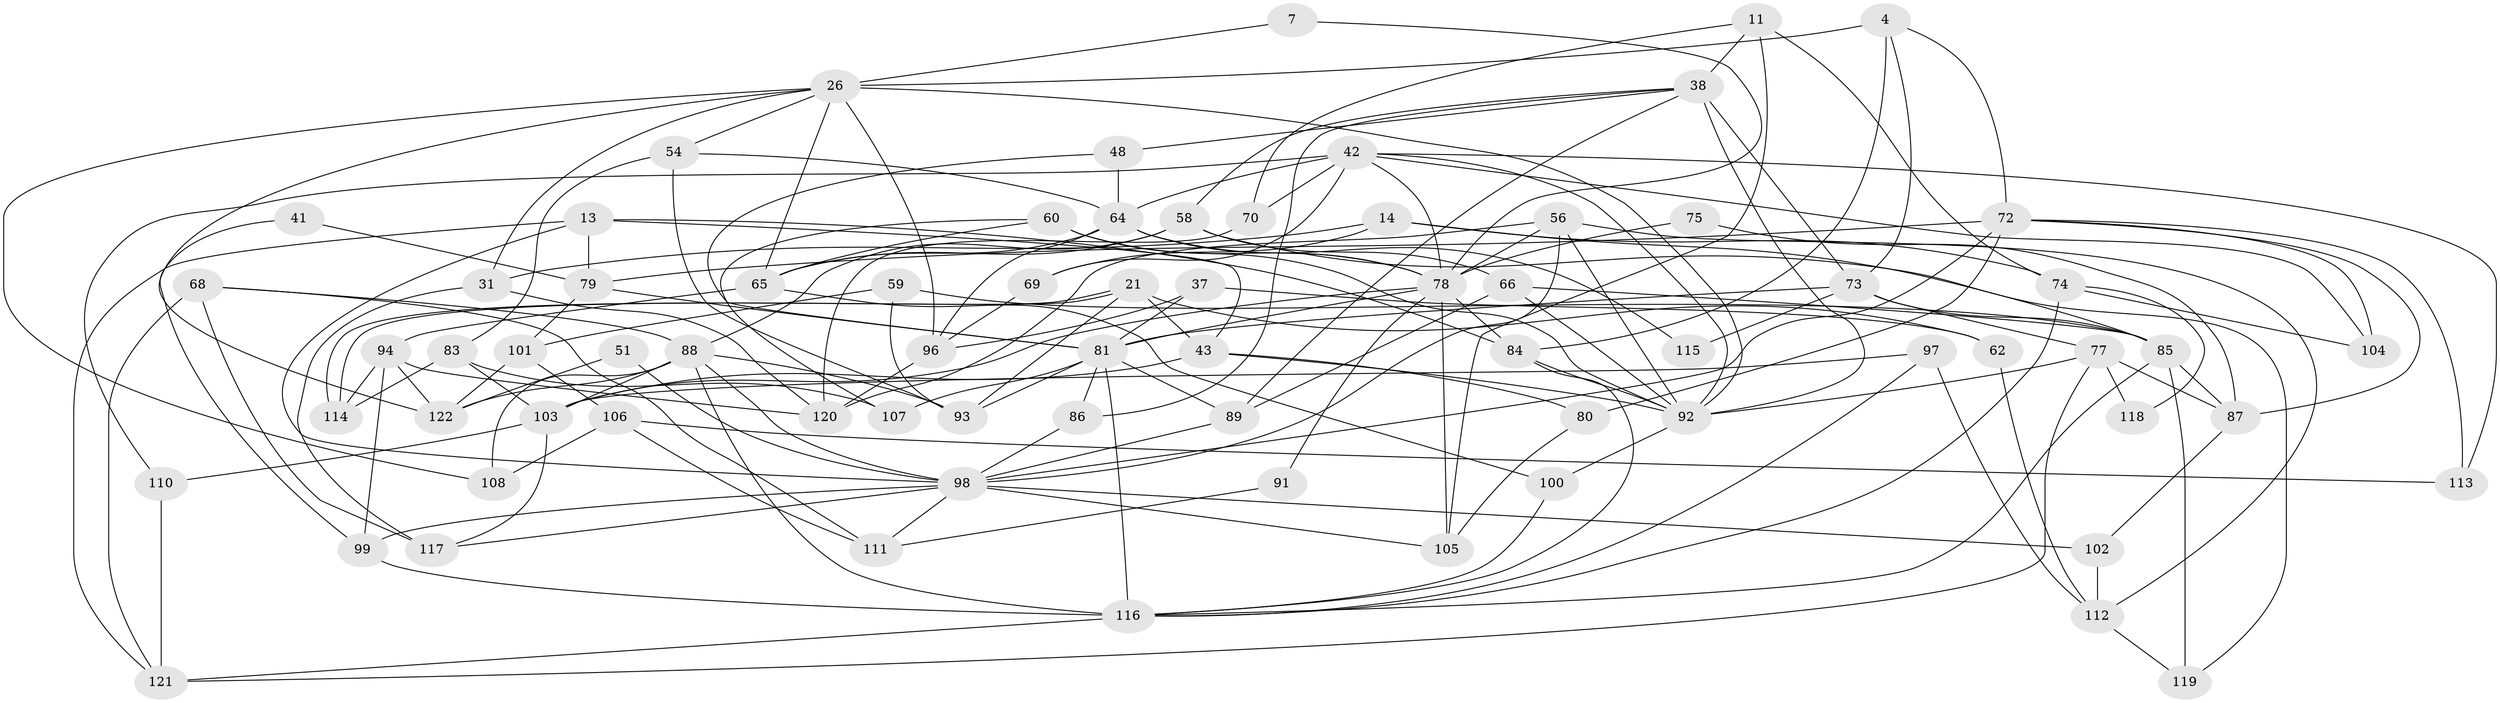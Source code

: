 // original degree distribution, {5: 0.1721311475409836, 2: 0.10655737704918032, 6: 0.09836065573770492, 4: 0.3114754098360656, 7: 0.01639344262295082, 3: 0.2786885245901639, 9: 0.00819672131147541, 8: 0.00819672131147541}
// Generated by graph-tools (version 1.1) at 2025/53/03/04/25 21:53:19]
// undirected, 73 vertices, 171 edges
graph export_dot {
graph [start="1"]
  node [color=gray90,style=filled];
  4;
  7;
  11;
  13;
  14;
  21;
  26 [super="+12"];
  31;
  37;
  38 [super="+2"];
  41;
  42 [super="+19+16"];
  43;
  48;
  51;
  54 [super="+39"];
  56 [super="+47"];
  58 [super="+40"];
  59;
  60 [super="+46"];
  62;
  64 [super="+3"];
  65 [super="+29"];
  66;
  68;
  69;
  70;
  72 [super="+23+36"];
  73 [super="+17+49+57"];
  74 [super="+10"];
  75;
  77;
  78 [super="+35+34"];
  79 [super="+20"];
  80;
  81 [super="+18+44+55"];
  83;
  84 [super="+61"];
  85 [super="+5+76"];
  86;
  87;
  88 [super="+9"];
  89;
  91;
  92 [super="+24+45"];
  93;
  94;
  96;
  97;
  98 [super="+63+82"];
  99;
  100 [super="+27"];
  101;
  102;
  103 [super="+30"];
  104;
  105;
  106 [super="+22"];
  107;
  108;
  110;
  111;
  112;
  113 [super="+52"];
  114;
  115;
  116 [super="+109"];
  117;
  118;
  119 [super="+67"];
  120 [super="+6"];
  121 [super="+50"];
  122 [super="+25+95"];
  4 -- 84 [weight=2];
  4 -- 26 [weight=2];
  4 -- 72;
  4 -- 73;
  7 -- 26;
  7 -- 78;
  11 -- 105;
  11 -- 38 [weight=2];
  11 -- 70;
  11 -- 74 [weight=2];
  13 -- 84;
  13 -- 43;
  13 -- 98;
  13 -- 79;
  13 -- 121;
  14 -- 31;
  14 -- 69;
  14 -- 85 [weight=2];
  14 -- 74;
  21 -- 93;
  21 -- 114;
  21 -- 114;
  21 -- 43;
  21 -- 62;
  26 -- 92 [weight=2];
  26 -- 96;
  26 -- 31;
  26 -- 108;
  26 -- 65;
  26 -- 122 [weight=2];
  26 -- 54;
  31 -- 117;
  31 -- 120;
  37 -- 62;
  37 -- 96;
  37 -- 81;
  38 -- 48;
  38 -- 58;
  38 -- 89;
  38 -- 86;
  38 -- 73 [weight=2];
  38 -- 92;
  41 -- 99;
  41 -- 79;
  42 -- 78;
  42 -- 113;
  42 -- 64 [weight=2];
  42 -- 104;
  42 -- 110;
  42 -- 69;
  42 -- 70;
  42 -- 92;
  43 -- 80;
  43 -- 103;
  43 -- 92;
  48 -- 64;
  48 -- 81;
  51 -- 122;
  51 -- 98;
  54 -- 93;
  54 -- 83;
  54 -- 64;
  56 -- 92;
  56 -- 112;
  56 -- 120;
  56 -- 98;
  56 -- 78;
  58 -- 66;
  58 -- 88;
  58 -- 65;
  58 -- 119;
  59 -- 101;
  59 -- 93;
  59 -- 85;
  60 -- 65 [weight=2];
  60 -- 107;
  60 -- 92 [weight=2];
  60 -- 78 [weight=2];
  62 -- 112;
  64 -- 96 [weight=2];
  64 -- 65;
  64 -- 115;
  64 -- 78;
  65 -- 94;
  65 -- 100;
  66 -- 89;
  66 -- 92;
  66 -- 85;
  68 -- 121;
  68 -- 117;
  68 -- 88;
  68 -- 111;
  69 -- 96;
  70 -- 120;
  72 -- 87;
  72 -- 104;
  72 -- 98 [weight=2];
  72 -- 80;
  72 -- 113;
  72 -- 79;
  73 -- 81 [weight=2];
  73 -- 85 [weight=2];
  73 -- 77;
  73 -- 115;
  74 -- 104;
  74 -- 118;
  74 -- 116;
  75 -- 87;
  75 -- 78;
  77 -- 92;
  77 -- 87;
  77 -- 118;
  77 -- 121;
  78 -- 84;
  78 -- 103;
  78 -- 105;
  78 -- 81;
  78 -- 91;
  79 -- 101;
  79 -- 81;
  80 -- 105;
  81 -- 86;
  81 -- 89;
  81 -- 107;
  81 -- 116 [weight=2];
  81 -- 93;
  83 -- 114;
  83 -- 103;
  83 -- 107;
  84 -- 92;
  84 -- 116;
  85 -- 116;
  85 -- 87;
  85 -- 119;
  86 -- 98;
  87 -- 102;
  88 -- 103 [weight=2];
  88 -- 108;
  88 -- 116 [weight=2];
  88 -- 98 [weight=2];
  88 -- 93;
  88 -- 122;
  89 -- 98;
  91 -- 111;
  92 -- 100;
  94 -- 99;
  94 -- 114;
  94 -- 120;
  94 -- 122;
  96 -- 120;
  97 -- 103;
  97 -- 116;
  97 -- 112;
  98 -- 111;
  98 -- 99;
  98 -- 102;
  98 -- 105;
  98 -- 117;
  99 -- 116;
  100 -- 116;
  101 -- 106 [weight=2];
  101 -- 122 [weight=2];
  102 -- 112;
  103 -- 117;
  103 -- 110;
  106 -- 108;
  106 -- 111;
  106 -- 113;
  110 -- 121;
  112 -- 119;
  116 -- 121;
}

